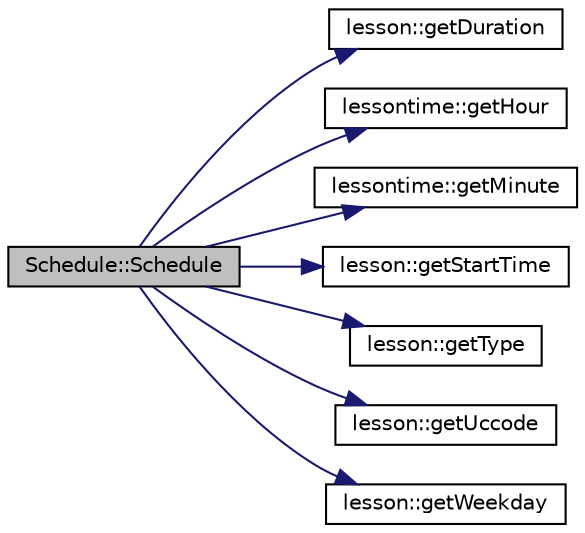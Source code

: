 digraph "Schedule::Schedule"
{
 // LATEX_PDF_SIZE
  edge [fontname="Helvetica",fontsize="10",labelfontname="Helvetica",labelfontsize="10"];
  node [fontname="Helvetica",fontsize="10",shape=record];
  rankdir="LR";
  Node1 [label="Schedule::Schedule",height=0.2,width=0.4,color="black", fillcolor="grey75", style="filled", fontcolor="black",tooltip="Parameterized constructor."];
  Node1 -> Node2 [color="midnightblue",fontsize="10",style="solid"];
  Node2 [label="lesson::getDuration",height=0.2,width=0.4,color="black", fillcolor="white", style="filled",URL="$classlesson.html#af384c28e18a6c30669b295801330d810",tooltip="Gets the duration of the lesson."];
  Node1 -> Node3 [color="midnightblue",fontsize="10",style="solid"];
  Node3 [label="lessontime::getHour",height=0.2,width=0.4,color="black", fillcolor="white", style="filled",URL="$classlessontime.html#ace6faca730eaaf9023ab8d8950986cfc",tooltip="Hour getter."];
  Node1 -> Node4 [color="midnightblue",fontsize="10",style="solid"];
  Node4 [label="lessontime::getMinute",height=0.2,width=0.4,color="black", fillcolor="white", style="filled",URL="$classlessontime.html#afeb4c44a5ff994ca386d031ea4334c50",tooltip="Minutes getter."];
  Node1 -> Node5 [color="midnightblue",fontsize="10",style="solid"];
  Node5 [label="lesson::getStartTime",height=0.2,width=0.4,color="black", fillcolor="white", style="filled",URL="$classlesson.html#a0186115102100636a4c69cffd891dad8",tooltip="Gets the time the lesson starts."];
  Node1 -> Node6 [color="midnightblue",fontsize="10",style="solid"];
  Node6 [label="lesson::getType",height=0.2,width=0.4,color="black", fillcolor="white", style="filled",URL="$classlesson.html#adf20c1b1799c88b25cf90fc7959489f9",tooltip="Gets the type of the lesson."];
  Node1 -> Node7 [color="midnightblue",fontsize="10",style="solid"];
  Node7 [label="lesson::getUccode",height=0.2,width=0.4,color="black", fillcolor="white", style="filled",URL="$classlesson.html#a527cfd5a2dee6d476b2552de7764d224",tooltip="Gets the course code of the lesson."];
  Node1 -> Node8 [color="midnightblue",fontsize="10",style="solid"];
  Node8 [label="lesson::getWeekday",height=0.2,width=0.4,color="black", fillcolor="white", style="filled",URL="$classlesson.html#a0f81c69fa8107ca20eb40e59f9acb670",tooltip="Gets the lesson's weekday."];
}
